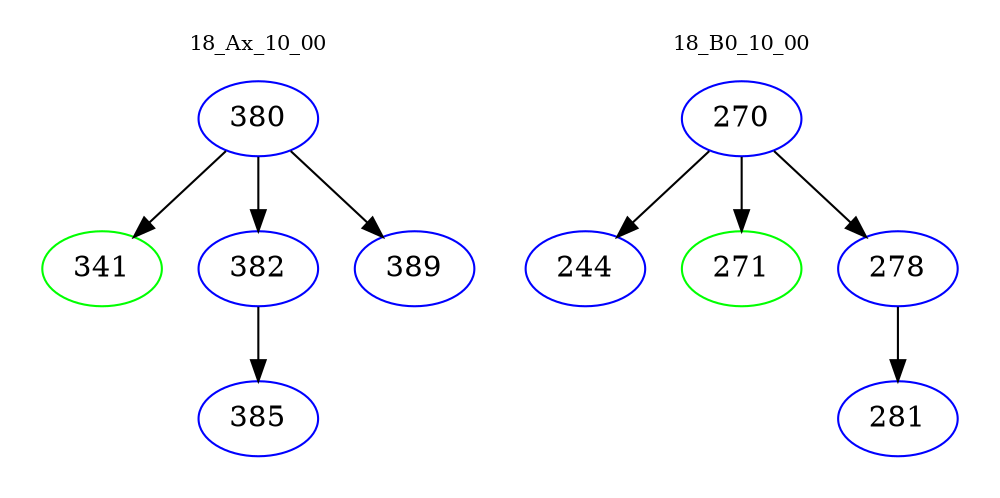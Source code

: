 digraph{
subgraph cluster_0 {
color = white
label = "18_Ax_10_00";
fontsize=10;
T0_380 [label="380", color="blue"]
T0_380 -> T0_341 [color="black"]
T0_341 [label="341", color="green"]
T0_380 -> T0_382 [color="black"]
T0_382 [label="382", color="blue"]
T0_382 -> T0_385 [color="black"]
T0_385 [label="385", color="blue"]
T0_380 -> T0_389 [color="black"]
T0_389 [label="389", color="blue"]
}
subgraph cluster_1 {
color = white
label = "18_B0_10_00";
fontsize=10;
T1_270 [label="270", color="blue"]
T1_270 -> T1_244 [color="black"]
T1_244 [label="244", color="blue"]
T1_270 -> T1_271 [color="black"]
T1_271 [label="271", color="green"]
T1_270 -> T1_278 [color="black"]
T1_278 [label="278", color="blue"]
T1_278 -> T1_281 [color="black"]
T1_281 [label="281", color="blue"]
}
}
